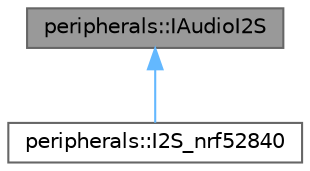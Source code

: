 digraph "peripherals::IAudioI2S"
{
 // LATEX_PDF_SIZE
  bgcolor="transparent";
  edge [fontname=Helvetica,fontsize=10,labelfontname=Helvetica,labelfontsize=10];
  node [fontname=Helvetica,fontsize=10,shape=box,height=0.2,width=0.4];
  Node1 [id="Node000001",label="peripherals::IAudioI2S",height=0.2,width=0.4,color="gray40", fillcolor="grey60", style="filled", fontcolor="black",tooltip=" "];
  Node1 -> Node2 [id="edge1_Node000001_Node000002",dir="back",color="steelblue1",style="solid",tooltip=" "];
  Node2 [id="Node000002",label="peripherals::I2S_nrf52840",height=0.2,width=0.4,color="gray40", fillcolor="white", style="filled",URL="$classperipherals_1_1_i2_s__nrf52840.html",tooltip=" "];
}
